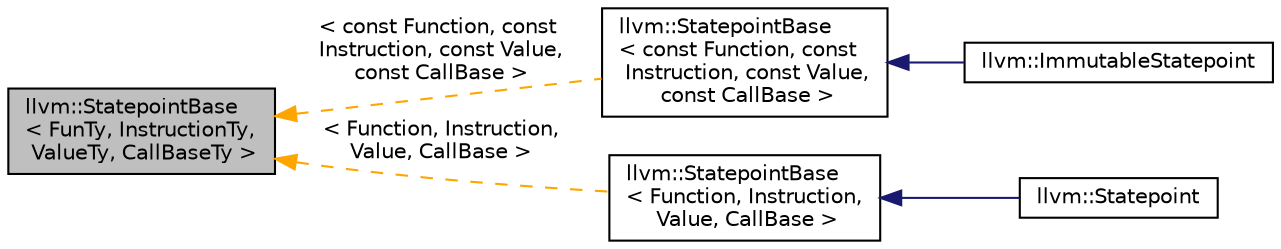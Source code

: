 digraph "llvm::StatepointBase&lt; FunTy, InstructionTy, ValueTy, CallBaseTy &gt;"
{
 // LATEX_PDF_SIZE
  bgcolor="transparent";
  edge [fontname="Helvetica",fontsize="10",labelfontname="Helvetica",labelfontsize="10"];
  node [fontname="Helvetica",fontsize="10",shape="box"];
  rankdir="LR";
  Node1 [label="llvm::StatepointBase\l\< FunTy, InstructionTy,\l ValueTy, CallBaseTy \>",height=0.2,width=0.4,color="black", fillcolor="grey75", style="filled", fontcolor="black",tooltip="A wrapper around a GC intrinsic call, this provides most of the actual functionality for Statepoint a..."];
  Node1 -> Node2 [dir="back",color="orange",fontsize="10",style="dashed",label=" \< const Function, const\l Instruction, const Value,\l const CallBase \>" ,fontname="Helvetica"];
  Node2 [label="llvm::StatepointBase\l\< const Function, const\l Instruction, const Value,\l const CallBase \>",height=0.2,width=0.4,color="black",URL="$classllvm_1_1StatepointBase.html",tooltip=" "];
  Node2 -> Node3 [dir="back",color="midnightblue",fontsize="10",style="solid",fontname="Helvetica"];
  Node3 [label="llvm::ImmutableStatepoint",height=0.2,width=0.4,color="black",URL="$classllvm_1_1ImmutableStatepoint.html",tooltip="A specialization of it's base class for read only access to a gc.statepoint."];
  Node1 -> Node4 [dir="back",color="orange",fontsize="10",style="dashed",label=" \< Function, Instruction,\l Value, CallBase \>" ,fontname="Helvetica"];
  Node4 [label="llvm::StatepointBase\l\< Function, Instruction,\l Value, CallBase \>",height=0.2,width=0.4,color="black",URL="$classllvm_1_1StatepointBase.html",tooltip=" "];
  Node4 -> Node5 [dir="back",color="midnightblue",fontsize="10",style="solid",fontname="Helvetica"];
  Node5 [label="llvm::Statepoint",height=0.2,width=0.4,color="black",URL="$classllvm_1_1Statepoint.html",tooltip="A specialization of it's base class for read-write access to a gc.statepoint."];
}
